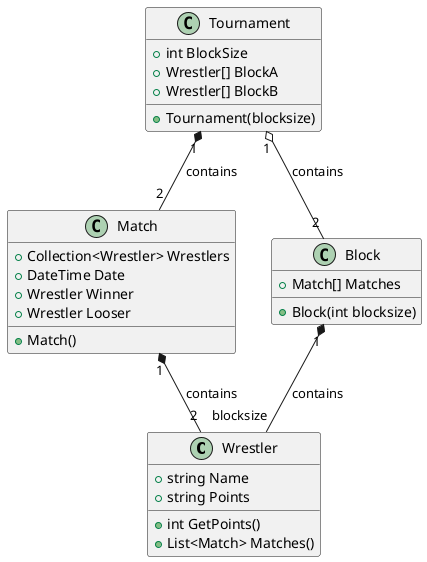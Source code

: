 @startuml G1Model

class Wrestler {
    +string Name
    +string Points

    +int GetPoints()
    +List<Match> Matches()

}

class Match {
    + Collection<Wrestler> Wrestlers
    + DateTime Date
    + Wrestler Winner
    + Wrestler Looser

    + Match()
}

class Tournament {
    +int BlockSize
    +Wrestler[] BlockA
    +Wrestler[] BlockB
    
    +Tournament(blocksize)
}

class Block {
    +Match[] Matches

    +Block(int blocksize)
}


Tournament "1" o-- "2" Block : contains
Tournament "1" *-- "2" Match : contains

Block "1" *-- "blocksize" Wrestler : contains

Match "1" *-- "2" Wrestler :contains

@enduml